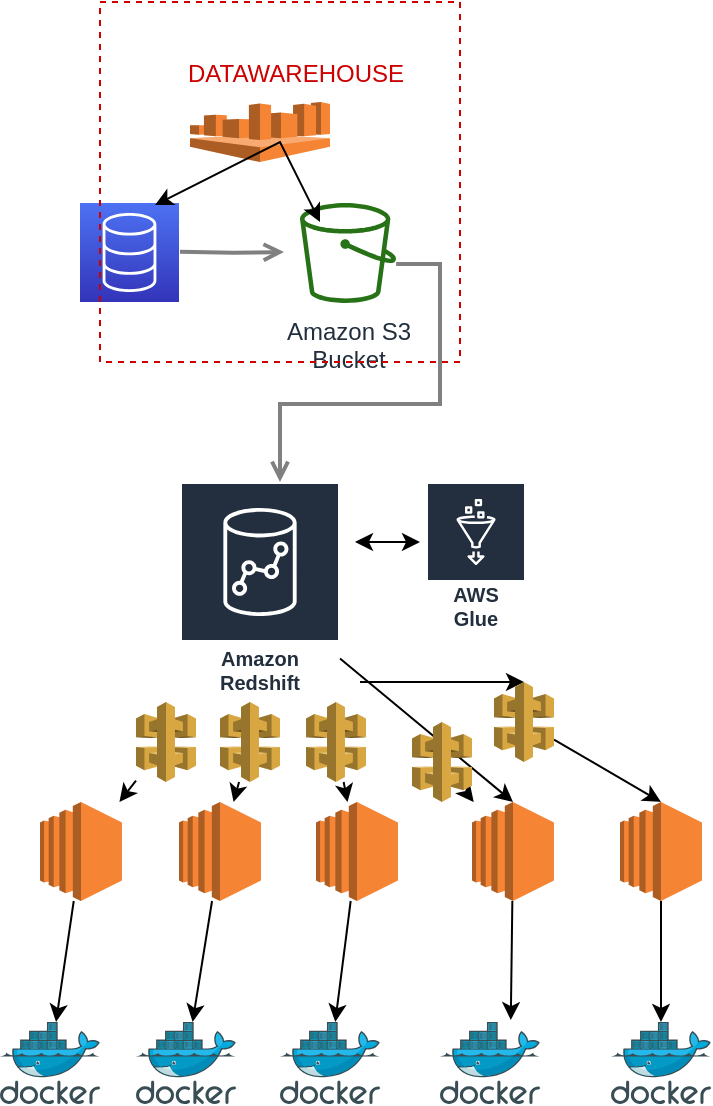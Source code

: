 <mxfile version="21.4.0" type="github">
  <diagram id="Ht1M8jgEwFfnCIfOTk4-" name="Page-1">
    <mxGraphModel dx="934" dy="2261" grid="1" gridSize="10" guides="1" tooltips="1" connect="1" arrows="1" fold="1" page="1" pageScale="1" pageWidth="1169" pageHeight="827" math="0" shadow="0">
      <root>
        <mxCell id="0" />
        <mxCell id="1" parent="0" />
        <mxCell id="rrqpF3fpNrmH_sACsyyU-1" value="" style="sketch=0;points=[[0,0,0],[0.25,0,0],[0.5,0,0],[0.75,0,0],[1,0,0],[0,1,0],[0.25,1,0],[0.5,1,0],[0.75,1,0],[1,1,0],[0,0.25,0],[0,0.5,0],[0,0.75,0],[1,0.25,0],[1,0.5,0],[1,0.75,0]];outlineConnect=0;fontColor=#232F3E;gradientColor=#4D72F3;gradientDirection=north;fillColor=#3334B9;strokeColor=#ffffff;dashed=0;verticalLabelPosition=bottom;verticalAlign=top;align=center;html=1;fontSize=12;fontStyle=0;aspect=fixed;shape=mxgraph.aws4.resourceIcon;resIcon=mxgraph.aws4.database;" vertex="1" parent="1">
          <mxGeometry x="80" y="-749.5" width="49.5" height="49.5" as="geometry" />
        </mxCell>
        <mxCell id="rrqpF3fpNrmH_sACsyyU-3" style="edgeStyle=orthogonalEdgeStyle;rounded=0;orthogonalLoop=1;jettySize=auto;html=1;startArrow=none;startFill=0;endArrow=open;endFill=0;strokeColor=#808080;strokeWidth=2;" edge="1" parent="1">
          <mxGeometry relative="1" as="geometry">
            <mxPoint x="130" y="-725.09" as="sourcePoint" />
            <mxPoint x="182" y="-725" as="targetPoint" />
          </mxGeometry>
        </mxCell>
        <mxCell id="UEzPUAAOIrF-is8g5C7q-177" value="Amazon S3&lt;br&gt;Bucket&lt;br&gt;" style="outlineConnect=0;fontColor=#232F3E;gradientColor=none;fillColor=#277116;strokeColor=none;dashed=0;verticalLabelPosition=bottom;verticalAlign=top;align=center;html=1;fontSize=12;fontStyle=0;aspect=fixed;pointerEvents=1;shape=mxgraph.aws4.bucket;labelBackgroundColor=#ffffff;" parent="1" vertex="1">
          <mxGeometry x="190" y="-749.5" width="48.08" height="50" as="geometry" />
        </mxCell>
        <mxCell id="rrqpF3fpNrmH_sACsyyU-12" value="" style="whiteSpace=wrap;html=1;aspect=fixed;dashed=1;fillColor=none;strokeColor=#CC0000;" vertex="1" parent="1">
          <mxGeometry x="90" y="-850" width="180" height="180" as="geometry" />
        </mxCell>
        <mxCell id="UEzPUAAOIrF-is8g5C7q-197" style="edgeStyle=orthogonalEdgeStyle;rounded=0;orthogonalLoop=1;jettySize=auto;html=1;startArrow=none;startFill=0;endArrow=open;endFill=0;strokeColor=#808080;strokeWidth=2;" parent="1" source="UEzPUAAOIrF-is8g5C7q-177" edge="1">
          <mxGeometry relative="1" as="geometry">
            <mxPoint x="280" y="-719.96" as="sourcePoint" />
            <mxPoint x="180" y="-610" as="targetPoint" />
            <Array as="points">
              <mxPoint x="260" y="-719" />
              <mxPoint x="260" y="-649" />
              <mxPoint x="180" y="-649" />
            </Array>
          </mxGeometry>
        </mxCell>
        <mxCell id="rrqpF3fpNrmH_sACsyyU-10" value="AWS Glue" style="sketch=0;outlineConnect=0;fontColor=#232F3E;gradientColor=none;strokeColor=#ffffff;fillColor=#232F3E;dashed=0;verticalLabelPosition=middle;verticalAlign=bottom;align=center;html=1;whiteSpace=wrap;fontSize=10;fontStyle=1;spacing=3;shape=mxgraph.aws4.productIcon;prIcon=mxgraph.aws4.glue;" vertex="1" parent="1">
          <mxGeometry x="253" y="-610" width="50" height="77.5" as="geometry" />
        </mxCell>
        <mxCell id="rrqpF3fpNrmH_sACsyyU-11" value="" style="endArrow=classic;startArrow=classic;html=1;rounded=0;" edge="1" parent="1">
          <mxGeometry width="50" height="50" relative="1" as="geometry">
            <mxPoint x="217.5" y="-580" as="sourcePoint" />
            <mxPoint x="250" y="-580" as="targetPoint" />
          </mxGeometry>
        </mxCell>
        <mxCell id="rrqpF3fpNrmH_sACsyyU-14" value="" style="outlineConnect=0;dashed=0;verticalLabelPosition=bottom;verticalAlign=top;align=center;html=1;shape=mxgraph.aws3.athena;fillColor=#F58534;gradientColor=none;" vertex="1" parent="1">
          <mxGeometry x="135" y="-800" width="70" height="30" as="geometry" />
        </mxCell>
        <mxCell id="rrqpF3fpNrmH_sACsyyU-17" value="" style="endArrow=classic;startArrow=classic;html=1;rounded=0;" edge="1" parent="1">
          <mxGeometry width="50" height="50" relative="1" as="geometry">
            <mxPoint x="117.5" y="-748.5" as="sourcePoint" />
            <mxPoint x="200" y="-740" as="targetPoint" />
            <Array as="points">
              <mxPoint x="180" y="-780" />
            </Array>
          </mxGeometry>
        </mxCell>
        <mxCell id="rrqpF3fpNrmH_sACsyyU-21" value="Amazon Redshift" style="sketch=0;outlineConnect=0;fontColor=#232F3E;gradientColor=none;strokeColor=#ffffff;fillColor=#232F3E;dashed=0;verticalLabelPosition=middle;verticalAlign=bottom;align=center;html=1;whiteSpace=wrap;fontSize=10;fontStyle=1;spacing=3;shape=mxgraph.aws4.productIcon;prIcon=mxgraph.aws4.redshift;" vertex="1" parent="1">
          <mxGeometry x="130" y="-610" width="80" height="110" as="geometry" />
        </mxCell>
        <mxCell id="rrqpF3fpNrmH_sACsyyU-22" value="DATAWAREHOUSE" style="text;strokeColor=none;align=center;fillColor=none;html=1;verticalAlign=middle;whiteSpace=wrap;rounded=0;fontColor=#CC0000;" vertex="1" parent="1">
          <mxGeometry x="158" y="-829" width="60" height="30" as="geometry" />
        </mxCell>
        <mxCell id="rrqpF3fpNrmH_sACsyyU-24" value="" style="outlineConnect=0;dashed=0;verticalLabelPosition=bottom;verticalAlign=top;align=center;html=1;shape=mxgraph.aws3.ec2;fillColor=#F58534;gradientColor=none;" vertex="1" parent="1">
          <mxGeometry x="198" y="-450" width="41" height="49.5" as="geometry" />
        </mxCell>
        <mxCell id="rrqpF3fpNrmH_sACsyyU-27" value="" style="outlineConnect=0;dashed=0;verticalLabelPosition=bottom;verticalAlign=top;align=center;html=1;shape=mxgraph.aws3.ec2;fillColor=#F58534;gradientColor=none;" vertex="1" parent="1">
          <mxGeometry x="129.5" y="-450" width="41" height="49.5" as="geometry" />
        </mxCell>
        <mxCell id="rrqpF3fpNrmH_sACsyyU-28" value="" style="outlineConnect=0;dashed=0;verticalLabelPosition=bottom;verticalAlign=top;align=center;html=1;shape=mxgraph.aws3.ec2;fillColor=#F58534;gradientColor=none;" vertex="1" parent="1">
          <mxGeometry x="60" y="-450" width="41" height="49.5" as="geometry" />
        </mxCell>
        <mxCell id="rrqpF3fpNrmH_sACsyyU-30" value="" style="outlineConnect=0;dashed=0;verticalLabelPosition=bottom;verticalAlign=top;align=center;html=1;shape=mxgraph.aws3.ec2;fillColor=#F58534;gradientColor=none;" vertex="1" parent="1">
          <mxGeometry x="276" y="-450" width="41" height="49.5" as="geometry" />
        </mxCell>
        <mxCell id="rrqpF3fpNrmH_sACsyyU-31" value="" style="outlineConnect=0;dashed=0;verticalLabelPosition=bottom;verticalAlign=top;align=center;html=1;shape=mxgraph.aws3.ec2;fillColor=#F58534;gradientColor=none;" vertex="1" parent="1">
          <mxGeometry x="350" y="-450" width="41" height="49.5" as="geometry" />
        </mxCell>
        <mxCell id="rrqpF3fpNrmH_sACsyyU-32" value="" style="endArrow=classic;html=1;rounded=0;" edge="1" parent="1" source="rrqpF3fpNrmH_sACsyyU-59" target="rrqpF3fpNrmH_sACsyyU-28">
          <mxGeometry width="50" height="50" relative="1" as="geometry">
            <mxPoint x="170" y="-490" as="sourcePoint" />
            <mxPoint x="200" y="-490" as="targetPoint" />
          </mxGeometry>
        </mxCell>
        <mxCell id="rrqpF3fpNrmH_sACsyyU-33" value="" style="endArrow=classic;html=1;rounded=0;entryX=0.5;entryY=0;entryDx=0;entryDy=0;entryPerimeter=0;" edge="1" parent="1" source="rrqpF3fpNrmH_sACsyyU-50" target="rrqpF3fpNrmH_sACsyyU-31">
          <mxGeometry width="50" height="50" relative="1" as="geometry">
            <mxPoint x="220" y="-510" as="sourcePoint" />
            <mxPoint x="111" y="-430" as="targetPoint" />
          </mxGeometry>
        </mxCell>
        <mxCell id="rrqpF3fpNrmH_sACsyyU-34" value="" style="endArrow=classic;html=1;rounded=0;" edge="1" parent="1" source="rrqpF3fpNrmH_sACsyyU-52" target="rrqpF3fpNrmH_sACsyyU-30">
          <mxGeometry width="50" height="50" relative="1" as="geometry">
            <mxPoint x="230" y="-500" as="sourcePoint" />
            <mxPoint x="380" y="-440" as="targetPoint" />
          </mxGeometry>
        </mxCell>
        <mxCell id="rrqpF3fpNrmH_sACsyyU-35" value="" style="endArrow=classic;html=1;rounded=0;" edge="1" parent="1" source="rrqpF3fpNrmH_sACsyyU-54" target="rrqpF3fpNrmH_sACsyyU-24">
          <mxGeometry width="50" height="50" relative="1" as="geometry">
            <mxPoint x="220" y="-504" as="sourcePoint" />
            <mxPoint x="286" y="-436" as="targetPoint" />
          </mxGeometry>
        </mxCell>
        <mxCell id="rrqpF3fpNrmH_sACsyyU-36" value="" style="endArrow=classic;html=1;rounded=0;" edge="1" parent="1" source="rrqpF3fpNrmH_sACsyyU-56" target="rrqpF3fpNrmH_sACsyyU-27">
          <mxGeometry width="50" height="50" relative="1" as="geometry">
            <mxPoint x="201" y="-490" as="sourcePoint" />
            <mxPoint x="219" y="-440" as="targetPoint" />
          </mxGeometry>
        </mxCell>
        <mxCell id="rrqpF3fpNrmH_sACsyyU-39" value="" style="image;sketch=0;aspect=fixed;html=1;points=[];align=center;fontSize=12;image=img/lib/mscae/Docker.svg;" vertex="1" parent="1">
          <mxGeometry x="40" y="-340" width="50" height="41" as="geometry" />
        </mxCell>
        <mxCell id="rrqpF3fpNrmH_sACsyyU-40" value="" style="image;sketch=0;aspect=fixed;html=1;points=[];align=center;fontSize=12;image=img/lib/mscae/Docker.svg;" vertex="1" parent="1">
          <mxGeometry x="180" y="-340" width="50" height="41" as="geometry" />
        </mxCell>
        <mxCell id="rrqpF3fpNrmH_sACsyyU-41" value="" style="image;sketch=0;aspect=fixed;html=1;points=[];align=center;fontSize=12;image=img/lib/mscae/Docker.svg;" vertex="1" parent="1">
          <mxGeometry x="260" y="-340" width="50" height="41" as="geometry" />
        </mxCell>
        <mxCell id="rrqpF3fpNrmH_sACsyyU-42" value="" style="image;sketch=0;aspect=fixed;html=1;points=[];align=center;fontSize=12;image=img/lib/mscae/Docker.svg;" vertex="1" parent="1">
          <mxGeometry x="345.5" y="-340" width="50" height="41" as="geometry" />
        </mxCell>
        <mxCell id="rrqpF3fpNrmH_sACsyyU-43" value="" style="image;sketch=0;aspect=fixed;html=1;points=[];align=center;fontSize=12;image=img/lib/mscae/Docker.svg;" vertex="1" parent="1">
          <mxGeometry x="108" y="-340" width="50" height="41" as="geometry" />
        </mxCell>
        <mxCell id="rrqpF3fpNrmH_sACsyyU-44" value="" style="endArrow=classic;html=1;rounded=0;" edge="1" parent="1" source="rrqpF3fpNrmH_sACsyyU-31" target="rrqpF3fpNrmH_sACsyyU-42">
          <mxGeometry width="50" height="50" relative="1" as="geometry">
            <mxPoint x="440" y="-410" as="sourcePoint" />
            <mxPoint x="440" y="-320" as="targetPoint" />
          </mxGeometry>
        </mxCell>
        <mxCell id="rrqpF3fpNrmH_sACsyyU-46" value="" style="endArrow=classic;html=1;rounded=0;entryX=0.708;entryY=-0.024;entryDx=0;entryDy=0;entryPerimeter=0;" edge="1" parent="1" source="rrqpF3fpNrmH_sACsyyU-30" target="rrqpF3fpNrmH_sACsyyU-41">
          <mxGeometry width="50" height="50" relative="1" as="geometry">
            <mxPoint x="380" y="-390" as="sourcePoint" />
            <mxPoint x="381" y="-330" as="targetPoint" />
          </mxGeometry>
        </mxCell>
        <mxCell id="rrqpF3fpNrmH_sACsyyU-47" value="" style="endArrow=classic;html=1;rounded=0;" edge="1" parent="1" source="rrqpF3fpNrmH_sACsyyU-24" target="rrqpF3fpNrmH_sACsyyU-40">
          <mxGeometry width="50" height="50" relative="1" as="geometry">
            <mxPoint x="390" y="-380" as="sourcePoint" />
            <mxPoint x="391" y="-320" as="targetPoint" />
          </mxGeometry>
        </mxCell>
        <mxCell id="rrqpF3fpNrmH_sACsyyU-48" value="" style="endArrow=classic;html=1;rounded=0;" edge="1" parent="1" source="rrqpF3fpNrmH_sACsyyU-27" target="rrqpF3fpNrmH_sACsyyU-43">
          <mxGeometry width="50" height="50" relative="1" as="geometry">
            <mxPoint x="400" y="-370" as="sourcePoint" />
            <mxPoint x="401" y="-310" as="targetPoint" />
          </mxGeometry>
        </mxCell>
        <mxCell id="rrqpF3fpNrmH_sACsyyU-49" value="" style="endArrow=classic;html=1;rounded=0;" edge="1" parent="1" source="rrqpF3fpNrmH_sACsyyU-28" target="rrqpF3fpNrmH_sACsyyU-39">
          <mxGeometry width="50" height="50" relative="1" as="geometry">
            <mxPoint x="410" y="-360" as="sourcePoint" />
            <mxPoint x="411" y="-300" as="targetPoint" />
          </mxGeometry>
        </mxCell>
        <mxCell id="rrqpF3fpNrmH_sACsyyU-51" value="" style="endArrow=classic;html=1;rounded=0;entryX=0.5;entryY=0;entryDx=0;entryDy=0;entryPerimeter=0;" edge="1" parent="1" target="rrqpF3fpNrmH_sACsyyU-50">
          <mxGeometry width="50" height="50" relative="1" as="geometry">
            <mxPoint x="220" y="-510" as="sourcePoint" />
            <mxPoint x="370" y="-450" as="targetPoint" />
            <Array as="points">
              <mxPoint x="270" y="-510" />
            </Array>
          </mxGeometry>
        </mxCell>
        <mxCell id="rrqpF3fpNrmH_sACsyyU-50" value="" style="outlineConnect=0;dashed=0;verticalLabelPosition=bottom;verticalAlign=top;align=center;html=1;shape=mxgraph.aws3.api_gateway;fillColor=#D9A741;gradientColor=none;" vertex="1" parent="1">
          <mxGeometry x="287" y="-510" width="30" height="40" as="geometry" />
        </mxCell>
        <mxCell id="rrqpF3fpNrmH_sACsyyU-53" value="" style="endArrow=classic;html=1;rounded=0;entryX=0.5;entryY=0;entryDx=0;entryDy=0;entryPerimeter=0;" edge="1" parent="1" source="rrqpF3fpNrmH_sACsyyU-21" target="rrqpF3fpNrmH_sACsyyU-30">
          <mxGeometry width="50" height="50" relative="1" as="geometry">
            <mxPoint x="210" y="-514" as="sourcePoint" />
            <mxPoint x="276" y="-446" as="targetPoint" />
          </mxGeometry>
        </mxCell>
        <mxCell id="rrqpF3fpNrmH_sACsyyU-52" value="" style="outlineConnect=0;dashed=0;verticalLabelPosition=bottom;verticalAlign=top;align=center;html=1;shape=mxgraph.aws3.api_gateway;fillColor=#D9A741;gradientColor=none;" vertex="1" parent="1">
          <mxGeometry x="246" y="-490" width="30" height="40" as="geometry" />
        </mxCell>
        <mxCell id="rrqpF3fpNrmH_sACsyyU-55" value="" style="endArrow=classic;html=1;rounded=0;" edge="1" parent="1" source="rrqpF3fpNrmH_sACsyyU-21" target="rrqpF3fpNrmH_sACsyyU-54">
          <mxGeometry width="50" height="50" relative="1" as="geometry">
            <mxPoint x="191" y="-500" as="sourcePoint" />
            <mxPoint x="209" y="-450" as="targetPoint" />
          </mxGeometry>
        </mxCell>
        <mxCell id="rrqpF3fpNrmH_sACsyyU-54" value="" style="outlineConnect=0;dashed=0;verticalLabelPosition=bottom;verticalAlign=top;align=center;html=1;shape=mxgraph.aws3.api_gateway;fillColor=#D9A741;gradientColor=none;" vertex="1" parent="1">
          <mxGeometry x="193" y="-500" width="30" height="40" as="geometry" />
        </mxCell>
        <mxCell id="rrqpF3fpNrmH_sACsyyU-57" value="" style="endArrow=classic;html=1;rounded=0;" edge="1" parent="1" source="rrqpF3fpNrmH_sACsyyU-21" target="rrqpF3fpNrmH_sACsyyU-56">
          <mxGeometry width="50" height="50" relative="1" as="geometry">
            <mxPoint x="162" y="-500" as="sourcePoint" />
            <mxPoint x="154" y="-450" as="targetPoint" />
          </mxGeometry>
        </mxCell>
        <mxCell id="rrqpF3fpNrmH_sACsyyU-56" value="" style="outlineConnect=0;dashed=0;verticalLabelPosition=bottom;verticalAlign=top;align=center;html=1;shape=mxgraph.aws3.api_gateway;fillColor=#D9A741;gradientColor=none;" vertex="1" parent="1">
          <mxGeometry x="150" y="-500" width="30" height="40" as="geometry" />
        </mxCell>
        <mxCell id="rrqpF3fpNrmH_sACsyyU-60" value="" style="endArrow=classic;html=1;rounded=0;" edge="1" parent="1" source="rrqpF3fpNrmH_sACsyyU-21" target="rrqpF3fpNrmH_sACsyyU-59">
          <mxGeometry width="50" height="50" relative="1" as="geometry">
            <mxPoint x="132" y="-500" as="sourcePoint" />
            <mxPoint x="98" y="-450" as="targetPoint" />
          </mxGeometry>
        </mxCell>
        <mxCell id="rrqpF3fpNrmH_sACsyyU-59" value="" style="outlineConnect=0;dashed=0;verticalLabelPosition=bottom;verticalAlign=top;align=center;html=1;shape=mxgraph.aws3.api_gateway;fillColor=#D9A741;gradientColor=none;" vertex="1" parent="1">
          <mxGeometry x="108" y="-500" width="30" height="40" as="geometry" />
        </mxCell>
      </root>
    </mxGraphModel>
  </diagram>
</mxfile>
